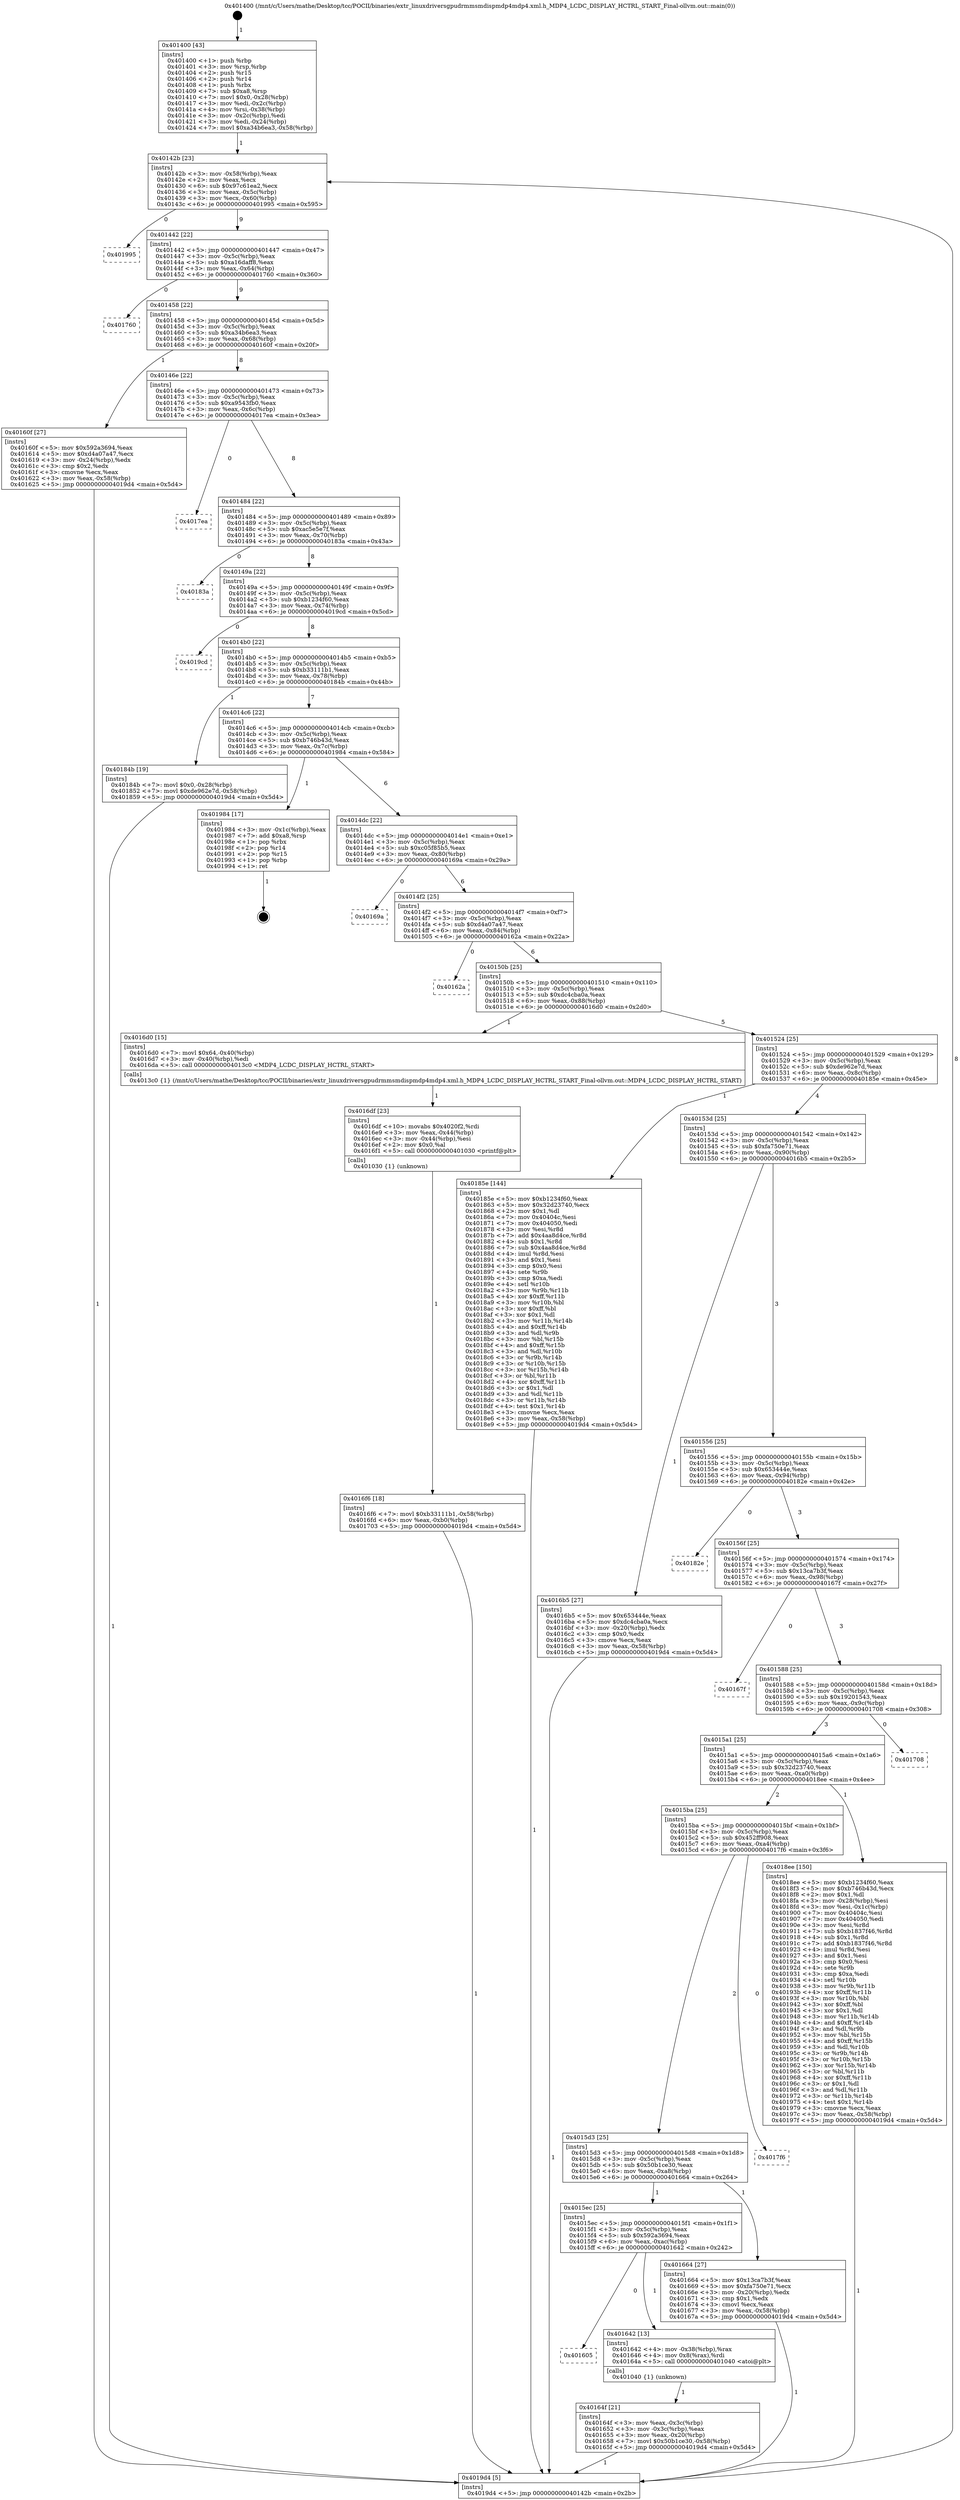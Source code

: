 digraph "0x401400" {
  label = "0x401400 (/mnt/c/Users/mathe/Desktop/tcc/POCII/binaries/extr_linuxdriversgpudrmmsmdispmdp4mdp4.xml.h_MDP4_LCDC_DISPLAY_HCTRL_START_Final-ollvm.out::main(0))"
  labelloc = "t"
  node[shape=record]

  Entry [label="",width=0.3,height=0.3,shape=circle,fillcolor=black,style=filled]
  "0x40142b" [label="{
     0x40142b [23]\l
     | [instrs]\l
     &nbsp;&nbsp;0x40142b \<+3\>: mov -0x58(%rbp),%eax\l
     &nbsp;&nbsp;0x40142e \<+2\>: mov %eax,%ecx\l
     &nbsp;&nbsp;0x401430 \<+6\>: sub $0x97c61ea2,%ecx\l
     &nbsp;&nbsp;0x401436 \<+3\>: mov %eax,-0x5c(%rbp)\l
     &nbsp;&nbsp;0x401439 \<+3\>: mov %ecx,-0x60(%rbp)\l
     &nbsp;&nbsp;0x40143c \<+6\>: je 0000000000401995 \<main+0x595\>\l
  }"]
  "0x401995" [label="{
     0x401995\l
  }", style=dashed]
  "0x401442" [label="{
     0x401442 [22]\l
     | [instrs]\l
     &nbsp;&nbsp;0x401442 \<+5\>: jmp 0000000000401447 \<main+0x47\>\l
     &nbsp;&nbsp;0x401447 \<+3\>: mov -0x5c(%rbp),%eax\l
     &nbsp;&nbsp;0x40144a \<+5\>: sub $0xa16daff8,%eax\l
     &nbsp;&nbsp;0x40144f \<+3\>: mov %eax,-0x64(%rbp)\l
     &nbsp;&nbsp;0x401452 \<+6\>: je 0000000000401760 \<main+0x360\>\l
  }"]
  Exit [label="",width=0.3,height=0.3,shape=circle,fillcolor=black,style=filled,peripheries=2]
  "0x401760" [label="{
     0x401760\l
  }", style=dashed]
  "0x401458" [label="{
     0x401458 [22]\l
     | [instrs]\l
     &nbsp;&nbsp;0x401458 \<+5\>: jmp 000000000040145d \<main+0x5d\>\l
     &nbsp;&nbsp;0x40145d \<+3\>: mov -0x5c(%rbp),%eax\l
     &nbsp;&nbsp;0x401460 \<+5\>: sub $0xa34b6ea3,%eax\l
     &nbsp;&nbsp;0x401465 \<+3\>: mov %eax,-0x68(%rbp)\l
     &nbsp;&nbsp;0x401468 \<+6\>: je 000000000040160f \<main+0x20f\>\l
  }"]
  "0x4016f6" [label="{
     0x4016f6 [18]\l
     | [instrs]\l
     &nbsp;&nbsp;0x4016f6 \<+7\>: movl $0xb33111b1,-0x58(%rbp)\l
     &nbsp;&nbsp;0x4016fd \<+6\>: mov %eax,-0xb0(%rbp)\l
     &nbsp;&nbsp;0x401703 \<+5\>: jmp 00000000004019d4 \<main+0x5d4\>\l
  }"]
  "0x40160f" [label="{
     0x40160f [27]\l
     | [instrs]\l
     &nbsp;&nbsp;0x40160f \<+5\>: mov $0x592a3694,%eax\l
     &nbsp;&nbsp;0x401614 \<+5\>: mov $0xd4a07a47,%ecx\l
     &nbsp;&nbsp;0x401619 \<+3\>: mov -0x24(%rbp),%edx\l
     &nbsp;&nbsp;0x40161c \<+3\>: cmp $0x2,%edx\l
     &nbsp;&nbsp;0x40161f \<+3\>: cmovne %ecx,%eax\l
     &nbsp;&nbsp;0x401622 \<+3\>: mov %eax,-0x58(%rbp)\l
     &nbsp;&nbsp;0x401625 \<+5\>: jmp 00000000004019d4 \<main+0x5d4\>\l
  }"]
  "0x40146e" [label="{
     0x40146e [22]\l
     | [instrs]\l
     &nbsp;&nbsp;0x40146e \<+5\>: jmp 0000000000401473 \<main+0x73\>\l
     &nbsp;&nbsp;0x401473 \<+3\>: mov -0x5c(%rbp),%eax\l
     &nbsp;&nbsp;0x401476 \<+5\>: sub $0xa9543fb0,%eax\l
     &nbsp;&nbsp;0x40147b \<+3\>: mov %eax,-0x6c(%rbp)\l
     &nbsp;&nbsp;0x40147e \<+6\>: je 00000000004017ea \<main+0x3ea\>\l
  }"]
  "0x4019d4" [label="{
     0x4019d4 [5]\l
     | [instrs]\l
     &nbsp;&nbsp;0x4019d4 \<+5\>: jmp 000000000040142b \<main+0x2b\>\l
  }"]
  "0x401400" [label="{
     0x401400 [43]\l
     | [instrs]\l
     &nbsp;&nbsp;0x401400 \<+1\>: push %rbp\l
     &nbsp;&nbsp;0x401401 \<+3\>: mov %rsp,%rbp\l
     &nbsp;&nbsp;0x401404 \<+2\>: push %r15\l
     &nbsp;&nbsp;0x401406 \<+2\>: push %r14\l
     &nbsp;&nbsp;0x401408 \<+1\>: push %rbx\l
     &nbsp;&nbsp;0x401409 \<+7\>: sub $0xa8,%rsp\l
     &nbsp;&nbsp;0x401410 \<+7\>: movl $0x0,-0x28(%rbp)\l
     &nbsp;&nbsp;0x401417 \<+3\>: mov %edi,-0x2c(%rbp)\l
     &nbsp;&nbsp;0x40141a \<+4\>: mov %rsi,-0x38(%rbp)\l
     &nbsp;&nbsp;0x40141e \<+3\>: mov -0x2c(%rbp),%edi\l
     &nbsp;&nbsp;0x401421 \<+3\>: mov %edi,-0x24(%rbp)\l
     &nbsp;&nbsp;0x401424 \<+7\>: movl $0xa34b6ea3,-0x58(%rbp)\l
  }"]
  "0x4016df" [label="{
     0x4016df [23]\l
     | [instrs]\l
     &nbsp;&nbsp;0x4016df \<+10\>: movabs $0x4020f2,%rdi\l
     &nbsp;&nbsp;0x4016e9 \<+3\>: mov %eax,-0x44(%rbp)\l
     &nbsp;&nbsp;0x4016ec \<+3\>: mov -0x44(%rbp),%esi\l
     &nbsp;&nbsp;0x4016ef \<+2\>: mov $0x0,%al\l
     &nbsp;&nbsp;0x4016f1 \<+5\>: call 0000000000401030 \<printf@plt\>\l
     | [calls]\l
     &nbsp;&nbsp;0x401030 \{1\} (unknown)\l
  }"]
  "0x4017ea" [label="{
     0x4017ea\l
  }", style=dashed]
  "0x401484" [label="{
     0x401484 [22]\l
     | [instrs]\l
     &nbsp;&nbsp;0x401484 \<+5\>: jmp 0000000000401489 \<main+0x89\>\l
     &nbsp;&nbsp;0x401489 \<+3\>: mov -0x5c(%rbp),%eax\l
     &nbsp;&nbsp;0x40148c \<+5\>: sub $0xac5e5e7f,%eax\l
     &nbsp;&nbsp;0x401491 \<+3\>: mov %eax,-0x70(%rbp)\l
     &nbsp;&nbsp;0x401494 \<+6\>: je 000000000040183a \<main+0x43a\>\l
  }"]
  "0x40164f" [label="{
     0x40164f [21]\l
     | [instrs]\l
     &nbsp;&nbsp;0x40164f \<+3\>: mov %eax,-0x3c(%rbp)\l
     &nbsp;&nbsp;0x401652 \<+3\>: mov -0x3c(%rbp),%eax\l
     &nbsp;&nbsp;0x401655 \<+3\>: mov %eax,-0x20(%rbp)\l
     &nbsp;&nbsp;0x401658 \<+7\>: movl $0x50b1ce30,-0x58(%rbp)\l
     &nbsp;&nbsp;0x40165f \<+5\>: jmp 00000000004019d4 \<main+0x5d4\>\l
  }"]
  "0x40183a" [label="{
     0x40183a\l
  }", style=dashed]
  "0x40149a" [label="{
     0x40149a [22]\l
     | [instrs]\l
     &nbsp;&nbsp;0x40149a \<+5\>: jmp 000000000040149f \<main+0x9f\>\l
     &nbsp;&nbsp;0x40149f \<+3\>: mov -0x5c(%rbp),%eax\l
     &nbsp;&nbsp;0x4014a2 \<+5\>: sub $0xb1234f60,%eax\l
     &nbsp;&nbsp;0x4014a7 \<+3\>: mov %eax,-0x74(%rbp)\l
     &nbsp;&nbsp;0x4014aa \<+6\>: je 00000000004019cd \<main+0x5cd\>\l
  }"]
  "0x401605" [label="{
     0x401605\l
  }", style=dashed]
  "0x4019cd" [label="{
     0x4019cd\l
  }", style=dashed]
  "0x4014b0" [label="{
     0x4014b0 [22]\l
     | [instrs]\l
     &nbsp;&nbsp;0x4014b0 \<+5\>: jmp 00000000004014b5 \<main+0xb5\>\l
     &nbsp;&nbsp;0x4014b5 \<+3\>: mov -0x5c(%rbp),%eax\l
     &nbsp;&nbsp;0x4014b8 \<+5\>: sub $0xb33111b1,%eax\l
     &nbsp;&nbsp;0x4014bd \<+3\>: mov %eax,-0x78(%rbp)\l
     &nbsp;&nbsp;0x4014c0 \<+6\>: je 000000000040184b \<main+0x44b\>\l
  }"]
  "0x401642" [label="{
     0x401642 [13]\l
     | [instrs]\l
     &nbsp;&nbsp;0x401642 \<+4\>: mov -0x38(%rbp),%rax\l
     &nbsp;&nbsp;0x401646 \<+4\>: mov 0x8(%rax),%rdi\l
     &nbsp;&nbsp;0x40164a \<+5\>: call 0000000000401040 \<atoi@plt\>\l
     | [calls]\l
     &nbsp;&nbsp;0x401040 \{1\} (unknown)\l
  }"]
  "0x40184b" [label="{
     0x40184b [19]\l
     | [instrs]\l
     &nbsp;&nbsp;0x40184b \<+7\>: movl $0x0,-0x28(%rbp)\l
     &nbsp;&nbsp;0x401852 \<+7\>: movl $0xde962e7d,-0x58(%rbp)\l
     &nbsp;&nbsp;0x401859 \<+5\>: jmp 00000000004019d4 \<main+0x5d4\>\l
  }"]
  "0x4014c6" [label="{
     0x4014c6 [22]\l
     | [instrs]\l
     &nbsp;&nbsp;0x4014c6 \<+5\>: jmp 00000000004014cb \<main+0xcb\>\l
     &nbsp;&nbsp;0x4014cb \<+3\>: mov -0x5c(%rbp),%eax\l
     &nbsp;&nbsp;0x4014ce \<+5\>: sub $0xb746b43d,%eax\l
     &nbsp;&nbsp;0x4014d3 \<+3\>: mov %eax,-0x7c(%rbp)\l
     &nbsp;&nbsp;0x4014d6 \<+6\>: je 0000000000401984 \<main+0x584\>\l
  }"]
  "0x4015ec" [label="{
     0x4015ec [25]\l
     | [instrs]\l
     &nbsp;&nbsp;0x4015ec \<+5\>: jmp 00000000004015f1 \<main+0x1f1\>\l
     &nbsp;&nbsp;0x4015f1 \<+3\>: mov -0x5c(%rbp),%eax\l
     &nbsp;&nbsp;0x4015f4 \<+5\>: sub $0x592a3694,%eax\l
     &nbsp;&nbsp;0x4015f9 \<+6\>: mov %eax,-0xac(%rbp)\l
     &nbsp;&nbsp;0x4015ff \<+6\>: je 0000000000401642 \<main+0x242\>\l
  }"]
  "0x401984" [label="{
     0x401984 [17]\l
     | [instrs]\l
     &nbsp;&nbsp;0x401984 \<+3\>: mov -0x1c(%rbp),%eax\l
     &nbsp;&nbsp;0x401987 \<+7\>: add $0xa8,%rsp\l
     &nbsp;&nbsp;0x40198e \<+1\>: pop %rbx\l
     &nbsp;&nbsp;0x40198f \<+2\>: pop %r14\l
     &nbsp;&nbsp;0x401991 \<+2\>: pop %r15\l
     &nbsp;&nbsp;0x401993 \<+1\>: pop %rbp\l
     &nbsp;&nbsp;0x401994 \<+1\>: ret\l
  }"]
  "0x4014dc" [label="{
     0x4014dc [22]\l
     | [instrs]\l
     &nbsp;&nbsp;0x4014dc \<+5\>: jmp 00000000004014e1 \<main+0xe1\>\l
     &nbsp;&nbsp;0x4014e1 \<+3\>: mov -0x5c(%rbp),%eax\l
     &nbsp;&nbsp;0x4014e4 \<+5\>: sub $0xc05f85b5,%eax\l
     &nbsp;&nbsp;0x4014e9 \<+3\>: mov %eax,-0x80(%rbp)\l
     &nbsp;&nbsp;0x4014ec \<+6\>: je 000000000040169a \<main+0x29a\>\l
  }"]
  "0x401664" [label="{
     0x401664 [27]\l
     | [instrs]\l
     &nbsp;&nbsp;0x401664 \<+5\>: mov $0x13ca7b3f,%eax\l
     &nbsp;&nbsp;0x401669 \<+5\>: mov $0xfa750e71,%ecx\l
     &nbsp;&nbsp;0x40166e \<+3\>: mov -0x20(%rbp),%edx\l
     &nbsp;&nbsp;0x401671 \<+3\>: cmp $0x1,%edx\l
     &nbsp;&nbsp;0x401674 \<+3\>: cmovl %ecx,%eax\l
     &nbsp;&nbsp;0x401677 \<+3\>: mov %eax,-0x58(%rbp)\l
     &nbsp;&nbsp;0x40167a \<+5\>: jmp 00000000004019d4 \<main+0x5d4\>\l
  }"]
  "0x40169a" [label="{
     0x40169a\l
  }", style=dashed]
  "0x4014f2" [label="{
     0x4014f2 [25]\l
     | [instrs]\l
     &nbsp;&nbsp;0x4014f2 \<+5\>: jmp 00000000004014f7 \<main+0xf7\>\l
     &nbsp;&nbsp;0x4014f7 \<+3\>: mov -0x5c(%rbp),%eax\l
     &nbsp;&nbsp;0x4014fa \<+5\>: sub $0xd4a07a47,%eax\l
     &nbsp;&nbsp;0x4014ff \<+6\>: mov %eax,-0x84(%rbp)\l
     &nbsp;&nbsp;0x401505 \<+6\>: je 000000000040162a \<main+0x22a\>\l
  }"]
  "0x4015d3" [label="{
     0x4015d3 [25]\l
     | [instrs]\l
     &nbsp;&nbsp;0x4015d3 \<+5\>: jmp 00000000004015d8 \<main+0x1d8\>\l
     &nbsp;&nbsp;0x4015d8 \<+3\>: mov -0x5c(%rbp),%eax\l
     &nbsp;&nbsp;0x4015db \<+5\>: sub $0x50b1ce30,%eax\l
     &nbsp;&nbsp;0x4015e0 \<+6\>: mov %eax,-0xa8(%rbp)\l
     &nbsp;&nbsp;0x4015e6 \<+6\>: je 0000000000401664 \<main+0x264\>\l
  }"]
  "0x40162a" [label="{
     0x40162a\l
  }", style=dashed]
  "0x40150b" [label="{
     0x40150b [25]\l
     | [instrs]\l
     &nbsp;&nbsp;0x40150b \<+5\>: jmp 0000000000401510 \<main+0x110\>\l
     &nbsp;&nbsp;0x401510 \<+3\>: mov -0x5c(%rbp),%eax\l
     &nbsp;&nbsp;0x401513 \<+5\>: sub $0xdc4cba0a,%eax\l
     &nbsp;&nbsp;0x401518 \<+6\>: mov %eax,-0x88(%rbp)\l
     &nbsp;&nbsp;0x40151e \<+6\>: je 00000000004016d0 \<main+0x2d0\>\l
  }"]
  "0x4017f6" [label="{
     0x4017f6\l
  }", style=dashed]
  "0x4016d0" [label="{
     0x4016d0 [15]\l
     | [instrs]\l
     &nbsp;&nbsp;0x4016d0 \<+7\>: movl $0x64,-0x40(%rbp)\l
     &nbsp;&nbsp;0x4016d7 \<+3\>: mov -0x40(%rbp),%edi\l
     &nbsp;&nbsp;0x4016da \<+5\>: call 00000000004013c0 \<MDP4_LCDC_DISPLAY_HCTRL_START\>\l
     | [calls]\l
     &nbsp;&nbsp;0x4013c0 \{1\} (/mnt/c/Users/mathe/Desktop/tcc/POCII/binaries/extr_linuxdriversgpudrmmsmdispmdp4mdp4.xml.h_MDP4_LCDC_DISPLAY_HCTRL_START_Final-ollvm.out::MDP4_LCDC_DISPLAY_HCTRL_START)\l
  }"]
  "0x401524" [label="{
     0x401524 [25]\l
     | [instrs]\l
     &nbsp;&nbsp;0x401524 \<+5\>: jmp 0000000000401529 \<main+0x129\>\l
     &nbsp;&nbsp;0x401529 \<+3\>: mov -0x5c(%rbp),%eax\l
     &nbsp;&nbsp;0x40152c \<+5\>: sub $0xde962e7d,%eax\l
     &nbsp;&nbsp;0x401531 \<+6\>: mov %eax,-0x8c(%rbp)\l
     &nbsp;&nbsp;0x401537 \<+6\>: je 000000000040185e \<main+0x45e\>\l
  }"]
  "0x4015ba" [label="{
     0x4015ba [25]\l
     | [instrs]\l
     &nbsp;&nbsp;0x4015ba \<+5\>: jmp 00000000004015bf \<main+0x1bf\>\l
     &nbsp;&nbsp;0x4015bf \<+3\>: mov -0x5c(%rbp),%eax\l
     &nbsp;&nbsp;0x4015c2 \<+5\>: sub $0x452ff908,%eax\l
     &nbsp;&nbsp;0x4015c7 \<+6\>: mov %eax,-0xa4(%rbp)\l
     &nbsp;&nbsp;0x4015cd \<+6\>: je 00000000004017f6 \<main+0x3f6\>\l
  }"]
  "0x40185e" [label="{
     0x40185e [144]\l
     | [instrs]\l
     &nbsp;&nbsp;0x40185e \<+5\>: mov $0xb1234f60,%eax\l
     &nbsp;&nbsp;0x401863 \<+5\>: mov $0x32d23740,%ecx\l
     &nbsp;&nbsp;0x401868 \<+2\>: mov $0x1,%dl\l
     &nbsp;&nbsp;0x40186a \<+7\>: mov 0x40404c,%esi\l
     &nbsp;&nbsp;0x401871 \<+7\>: mov 0x404050,%edi\l
     &nbsp;&nbsp;0x401878 \<+3\>: mov %esi,%r8d\l
     &nbsp;&nbsp;0x40187b \<+7\>: add $0x4aa8d4ce,%r8d\l
     &nbsp;&nbsp;0x401882 \<+4\>: sub $0x1,%r8d\l
     &nbsp;&nbsp;0x401886 \<+7\>: sub $0x4aa8d4ce,%r8d\l
     &nbsp;&nbsp;0x40188d \<+4\>: imul %r8d,%esi\l
     &nbsp;&nbsp;0x401891 \<+3\>: and $0x1,%esi\l
     &nbsp;&nbsp;0x401894 \<+3\>: cmp $0x0,%esi\l
     &nbsp;&nbsp;0x401897 \<+4\>: sete %r9b\l
     &nbsp;&nbsp;0x40189b \<+3\>: cmp $0xa,%edi\l
     &nbsp;&nbsp;0x40189e \<+4\>: setl %r10b\l
     &nbsp;&nbsp;0x4018a2 \<+3\>: mov %r9b,%r11b\l
     &nbsp;&nbsp;0x4018a5 \<+4\>: xor $0xff,%r11b\l
     &nbsp;&nbsp;0x4018a9 \<+3\>: mov %r10b,%bl\l
     &nbsp;&nbsp;0x4018ac \<+3\>: xor $0xff,%bl\l
     &nbsp;&nbsp;0x4018af \<+3\>: xor $0x1,%dl\l
     &nbsp;&nbsp;0x4018b2 \<+3\>: mov %r11b,%r14b\l
     &nbsp;&nbsp;0x4018b5 \<+4\>: and $0xff,%r14b\l
     &nbsp;&nbsp;0x4018b9 \<+3\>: and %dl,%r9b\l
     &nbsp;&nbsp;0x4018bc \<+3\>: mov %bl,%r15b\l
     &nbsp;&nbsp;0x4018bf \<+4\>: and $0xff,%r15b\l
     &nbsp;&nbsp;0x4018c3 \<+3\>: and %dl,%r10b\l
     &nbsp;&nbsp;0x4018c6 \<+3\>: or %r9b,%r14b\l
     &nbsp;&nbsp;0x4018c9 \<+3\>: or %r10b,%r15b\l
     &nbsp;&nbsp;0x4018cc \<+3\>: xor %r15b,%r14b\l
     &nbsp;&nbsp;0x4018cf \<+3\>: or %bl,%r11b\l
     &nbsp;&nbsp;0x4018d2 \<+4\>: xor $0xff,%r11b\l
     &nbsp;&nbsp;0x4018d6 \<+3\>: or $0x1,%dl\l
     &nbsp;&nbsp;0x4018d9 \<+3\>: and %dl,%r11b\l
     &nbsp;&nbsp;0x4018dc \<+3\>: or %r11b,%r14b\l
     &nbsp;&nbsp;0x4018df \<+4\>: test $0x1,%r14b\l
     &nbsp;&nbsp;0x4018e3 \<+3\>: cmovne %ecx,%eax\l
     &nbsp;&nbsp;0x4018e6 \<+3\>: mov %eax,-0x58(%rbp)\l
     &nbsp;&nbsp;0x4018e9 \<+5\>: jmp 00000000004019d4 \<main+0x5d4\>\l
  }"]
  "0x40153d" [label="{
     0x40153d [25]\l
     | [instrs]\l
     &nbsp;&nbsp;0x40153d \<+5\>: jmp 0000000000401542 \<main+0x142\>\l
     &nbsp;&nbsp;0x401542 \<+3\>: mov -0x5c(%rbp),%eax\l
     &nbsp;&nbsp;0x401545 \<+5\>: sub $0xfa750e71,%eax\l
     &nbsp;&nbsp;0x40154a \<+6\>: mov %eax,-0x90(%rbp)\l
     &nbsp;&nbsp;0x401550 \<+6\>: je 00000000004016b5 \<main+0x2b5\>\l
  }"]
  "0x4018ee" [label="{
     0x4018ee [150]\l
     | [instrs]\l
     &nbsp;&nbsp;0x4018ee \<+5\>: mov $0xb1234f60,%eax\l
     &nbsp;&nbsp;0x4018f3 \<+5\>: mov $0xb746b43d,%ecx\l
     &nbsp;&nbsp;0x4018f8 \<+2\>: mov $0x1,%dl\l
     &nbsp;&nbsp;0x4018fa \<+3\>: mov -0x28(%rbp),%esi\l
     &nbsp;&nbsp;0x4018fd \<+3\>: mov %esi,-0x1c(%rbp)\l
     &nbsp;&nbsp;0x401900 \<+7\>: mov 0x40404c,%esi\l
     &nbsp;&nbsp;0x401907 \<+7\>: mov 0x404050,%edi\l
     &nbsp;&nbsp;0x40190e \<+3\>: mov %esi,%r8d\l
     &nbsp;&nbsp;0x401911 \<+7\>: sub $0xb1837f46,%r8d\l
     &nbsp;&nbsp;0x401918 \<+4\>: sub $0x1,%r8d\l
     &nbsp;&nbsp;0x40191c \<+7\>: add $0xb1837f46,%r8d\l
     &nbsp;&nbsp;0x401923 \<+4\>: imul %r8d,%esi\l
     &nbsp;&nbsp;0x401927 \<+3\>: and $0x1,%esi\l
     &nbsp;&nbsp;0x40192a \<+3\>: cmp $0x0,%esi\l
     &nbsp;&nbsp;0x40192d \<+4\>: sete %r9b\l
     &nbsp;&nbsp;0x401931 \<+3\>: cmp $0xa,%edi\l
     &nbsp;&nbsp;0x401934 \<+4\>: setl %r10b\l
     &nbsp;&nbsp;0x401938 \<+3\>: mov %r9b,%r11b\l
     &nbsp;&nbsp;0x40193b \<+4\>: xor $0xff,%r11b\l
     &nbsp;&nbsp;0x40193f \<+3\>: mov %r10b,%bl\l
     &nbsp;&nbsp;0x401942 \<+3\>: xor $0xff,%bl\l
     &nbsp;&nbsp;0x401945 \<+3\>: xor $0x1,%dl\l
     &nbsp;&nbsp;0x401948 \<+3\>: mov %r11b,%r14b\l
     &nbsp;&nbsp;0x40194b \<+4\>: and $0xff,%r14b\l
     &nbsp;&nbsp;0x40194f \<+3\>: and %dl,%r9b\l
     &nbsp;&nbsp;0x401952 \<+3\>: mov %bl,%r15b\l
     &nbsp;&nbsp;0x401955 \<+4\>: and $0xff,%r15b\l
     &nbsp;&nbsp;0x401959 \<+3\>: and %dl,%r10b\l
     &nbsp;&nbsp;0x40195c \<+3\>: or %r9b,%r14b\l
     &nbsp;&nbsp;0x40195f \<+3\>: or %r10b,%r15b\l
     &nbsp;&nbsp;0x401962 \<+3\>: xor %r15b,%r14b\l
     &nbsp;&nbsp;0x401965 \<+3\>: or %bl,%r11b\l
     &nbsp;&nbsp;0x401968 \<+4\>: xor $0xff,%r11b\l
     &nbsp;&nbsp;0x40196c \<+3\>: or $0x1,%dl\l
     &nbsp;&nbsp;0x40196f \<+3\>: and %dl,%r11b\l
     &nbsp;&nbsp;0x401972 \<+3\>: or %r11b,%r14b\l
     &nbsp;&nbsp;0x401975 \<+4\>: test $0x1,%r14b\l
     &nbsp;&nbsp;0x401979 \<+3\>: cmovne %ecx,%eax\l
     &nbsp;&nbsp;0x40197c \<+3\>: mov %eax,-0x58(%rbp)\l
     &nbsp;&nbsp;0x40197f \<+5\>: jmp 00000000004019d4 \<main+0x5d4\>\l
  }"]
  "0x4016b5" [label="{
     0x4016b5 [27]\l
     | [instrs]\l
     &nbsp;&nbsp;0x4016b5 \<+5\>: mov $0x653444e,%eax\l
     &nbsp;&nbsp;0x4016ba \<+5\>: mov $0xdc4cba0a,%ecx\l
     &nbsp;&nbsp;0x4016bf \<+3\>: mov -0x20(%rbp),%edx\l
     &nbsp;&nbsp;0x4016c2 \<+3\>: cmp $0x0,%edx\l
     &nbsp;&nbsp;0x4016c5 \<+3\>: cmove %ecx,%eax\l
     &nbsp;&nbsp;0x4016c8 \<+3\>: mov %eax,-0x58(%rbp)\l
     &nbsp;&nbsp;0x4016cb \<+5\>: jmp 00000000004019d4 \<main+0x5d4\>\l
  }"]
  "0x401556" [label="{
     0x401556 [25]\l
     | [instrs]\l
     &nbsp;&nbsp;0x401556 \<+5\>: jmp 000000000040155b \<main+0x15b\>\l
     &nbsp;&nbsp;0x40155b \<+3\>: mov -0x5c(%rbp),%eax\l
     &nbsp;&nbsp;0x40155e \<+5\>: sub $0x653444e,%eax\l
     &nbsp;&nbsp;0x401563 \<+6\>: mov %eax,-0x94(%rbp)\l
     &nbsp;&nbsp;0x401569 \<+6\>: je 000000000040182e \<main+0x42e\>\l
  }"]
  "0x4015a1" [label="{
     0x4015a1 [25]\l
     | [instrs]\l
     &nbsp;&nbsp;0x4015a1 \<+5\>: jmp 00000000004015a6 \<main+0x1a6\>\l
     &nbsp;&nbsp;0x4015a6 \<+3\>: mov -0x5c(%rbp),%eax\l
     &nbsp;&nbsp;0x4015a9 \<+5\>: sub $0x32d23740,%eax\l
     &nbsp;&nbsp;0x4015ae \<+6\>: mov %eax,-0xa0(%rbp)\l
     &nbsp;&nbsp;0x4015b4 \<+6\>: je 00000000004018ee \<main+0x4ee\>\l
  }"]
  "0x40182e" [label="{
     0x40182e\l
  }", style=dashed]
  "0x40156f" [label="{
     0x40156f [25]\l
     | [instrs]\l
     &nbsp;&nbsp;0x40156f \<+5\>: jmp 0000000000401574 \<main+0x174\>\l
     &nbsp;&nbsp;0x401574 \<+3\>: mov -0x5c(%rbp),%eax\l
     &nbsp;&nbsp;0x401577 \<+5\>: sub $0x13ca7b3f,%eax\l
     &nbsp;&nbsp;0x40157c \<+6\>: mov %eax,-0x98(%rbp)\l
     &nbsp;&nbsp;0x401582 \<+6\>: je 000000000040167f \<main+0x27f\>\l
  }"]
  "0x401708" [label="{
     0x401708\l
  }", style=dashed]
  "0x40167f" [label="{
     0x40167f\l
  }", style=dashed]
  "0x401588" [label="{
     0x401588 [25]\l
     | [instrs]\l
     &nbsp;&nbsp;0x401588 \<+5\>: jmp 000000000040158d \<main+0x18d\>\l
     &nbsp;&nbsp;0x40158d \<+3\>: mov -0x5c(%rbp),%eax\l
     &nbsp;&nbsp;0x401590 \<+5\>: sub $0x19201543,%eax\l
     &nbsp;&nbsp;0x401595 \<+6\>: mov %eax,-0x9c(%rbp)\l
     &nbsp;&nbsp;0x40159b \<+6\>: je 0000000000401708 \<main+0x308\>\l
  }"]
  Entry -> "0x401400" [label=" 1"]
  "0x40142b" -> "0x401995" [label=" 0"]
  "0x40142b" -> "0x401442" [label=" 9"]
  "0x401984" -> Exit [label=" 1"]
  "0x401442" -> "0x401760" [label=" 0"]
  "0x401442" -> "0x401458" [label=" 9"]
  "0x4018ee" -> "0x4019d4" [label=" 1"]
  "0x401458" -> "0x40160f" [label=" 1"]
  "0x401458" -> "0x40146e" [label=" 8"]
  "0x40160f" -> "0x4019d4" [label=" 1"]
  "0x401400" -> "0x40142b" [label=" 1"]
  "0x4019d4" -> "0x40142b" [label=" 8"]
  "0x40185e" -> "0x4019d4" [label=" 1"]
  "0x40146e" -> "0x4017ea" [label=" 0"]
  "0x40146e" -> "0x401484" [label=" 8"]
  "0x40184b" -> "0x4019d4" [label=" 1"]
  "0x401484" -> "0x40183a" [label=" 0"]
  "0x401484" -> "0x40149a" [label=" 8"]
  "0x4016f6" -> "0x4019d4" [label=" 1"]
  "0x40149a" -> "0x4019cd" [label=" 0"]
  "0x40149a" -> "0x4014b0" [label=" 8"]
  "0x4016df" -> "0x4016f6" [label=" 1"]
  "0x4014b0" -> "0x40184b" [label=" 1"]
  "0x4014b0" -> "0x4014c6" [label=" 7"]
  "0x4016d0" -> "0x4016df" [label=" 1"]
  "0x4014c6" -> "0x401984" [label=" 1"]
  "0x4014c6" -> "0x4014dc" [label=" 6"]
  "0x401664" -> "0x4019d4" [label=" 1"]
  "0x4014dc" -> "0x40169a" [label=" 0"]
  "0x4014dc" -> "0x4014f2" [label=" 6"]
  "0x40164f" -> "0x4019d4" [label=" 1"]
  "0x4014f2" -> "0x40162a" [label=" 0"]
  "0x4014f2" -> "0x40150b" [label=" 6"]
  "0x4015ec" -> "0x401605" [label=" 0"]
  "0x40150b" -> "0x4016d0" [label=" 1"]
  "0x40150b" -> "0x401524" [label=" 5"]
  "0x4015ec" -> "0x401642" [label=" 1"]
  "0x401524" -> "0x40185e" [label=" 1"]
  "0x401524" -> "0x40153d" [label=" 4"]
  "0x4015d3" -> "0x4015ec" [label=" 1"]
  "0x40153d" -> "0x4016b5" [label=" 1"]
  "0x40153d" -> "0x401556" [label=" 3"]
  "0x4015d3" -> "0x401664" [label=" 1"]
  "0x401556" -> "0x40182e" [label=" 0"]
  "0x401556" -> "0x40156f" [label=" 3"]
  "0x4015ba" -> "0x4015d3" [label=" 2"]
  "0x40156f" -> "0x40167f" [label=" 0"]
  "0x40156f" -> "0x401588" [label=" 3"]
  "0x4015ba" -> "0x4017f6" [label=" 0"]
  "0x401588" -> "0x401708" [label=" 0"]
  "0x401588" -> "0x4015a1" [label=" 3"]
  "0x401642" -> "0x40164f" [label=" 1"]
  "0x4015a1" -> "0x4018ee" [label=" 1"]
  "0x4015a1" -> "0x4015ba" [label=" 2"]
  "0x4016b5" -> "0x4019d4" [label=" 1"]
}
